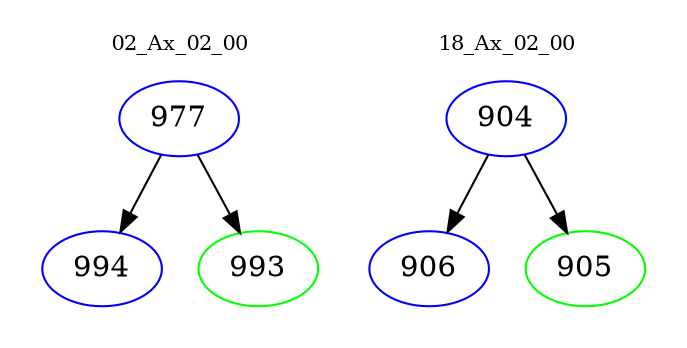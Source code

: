 digraph{
subgraph cluster_0 {
color = white
label = "02_Ax_02_00";
fontsize=10;
T0_977 [label="977", color="blue"]
T0_977 -> T0_994 [color="black"]
T0_994 [label="994", color="blue"]
T0_977 -> T0_993 [color="black"]
T0_993 [label="993", color="green"]
}
subgraph cluster_1 {
color = white
label = "18_Ax_02_00";
fontsize=10;
T1_904 [label="904", color="blue"]
T1_904 -> T1_906 [color="black"]
T1_906 [label="906", color="blue"]
T1_904 -> T1_905 [color="black"]
T1_905 [label="905", color="green"]
}
}
